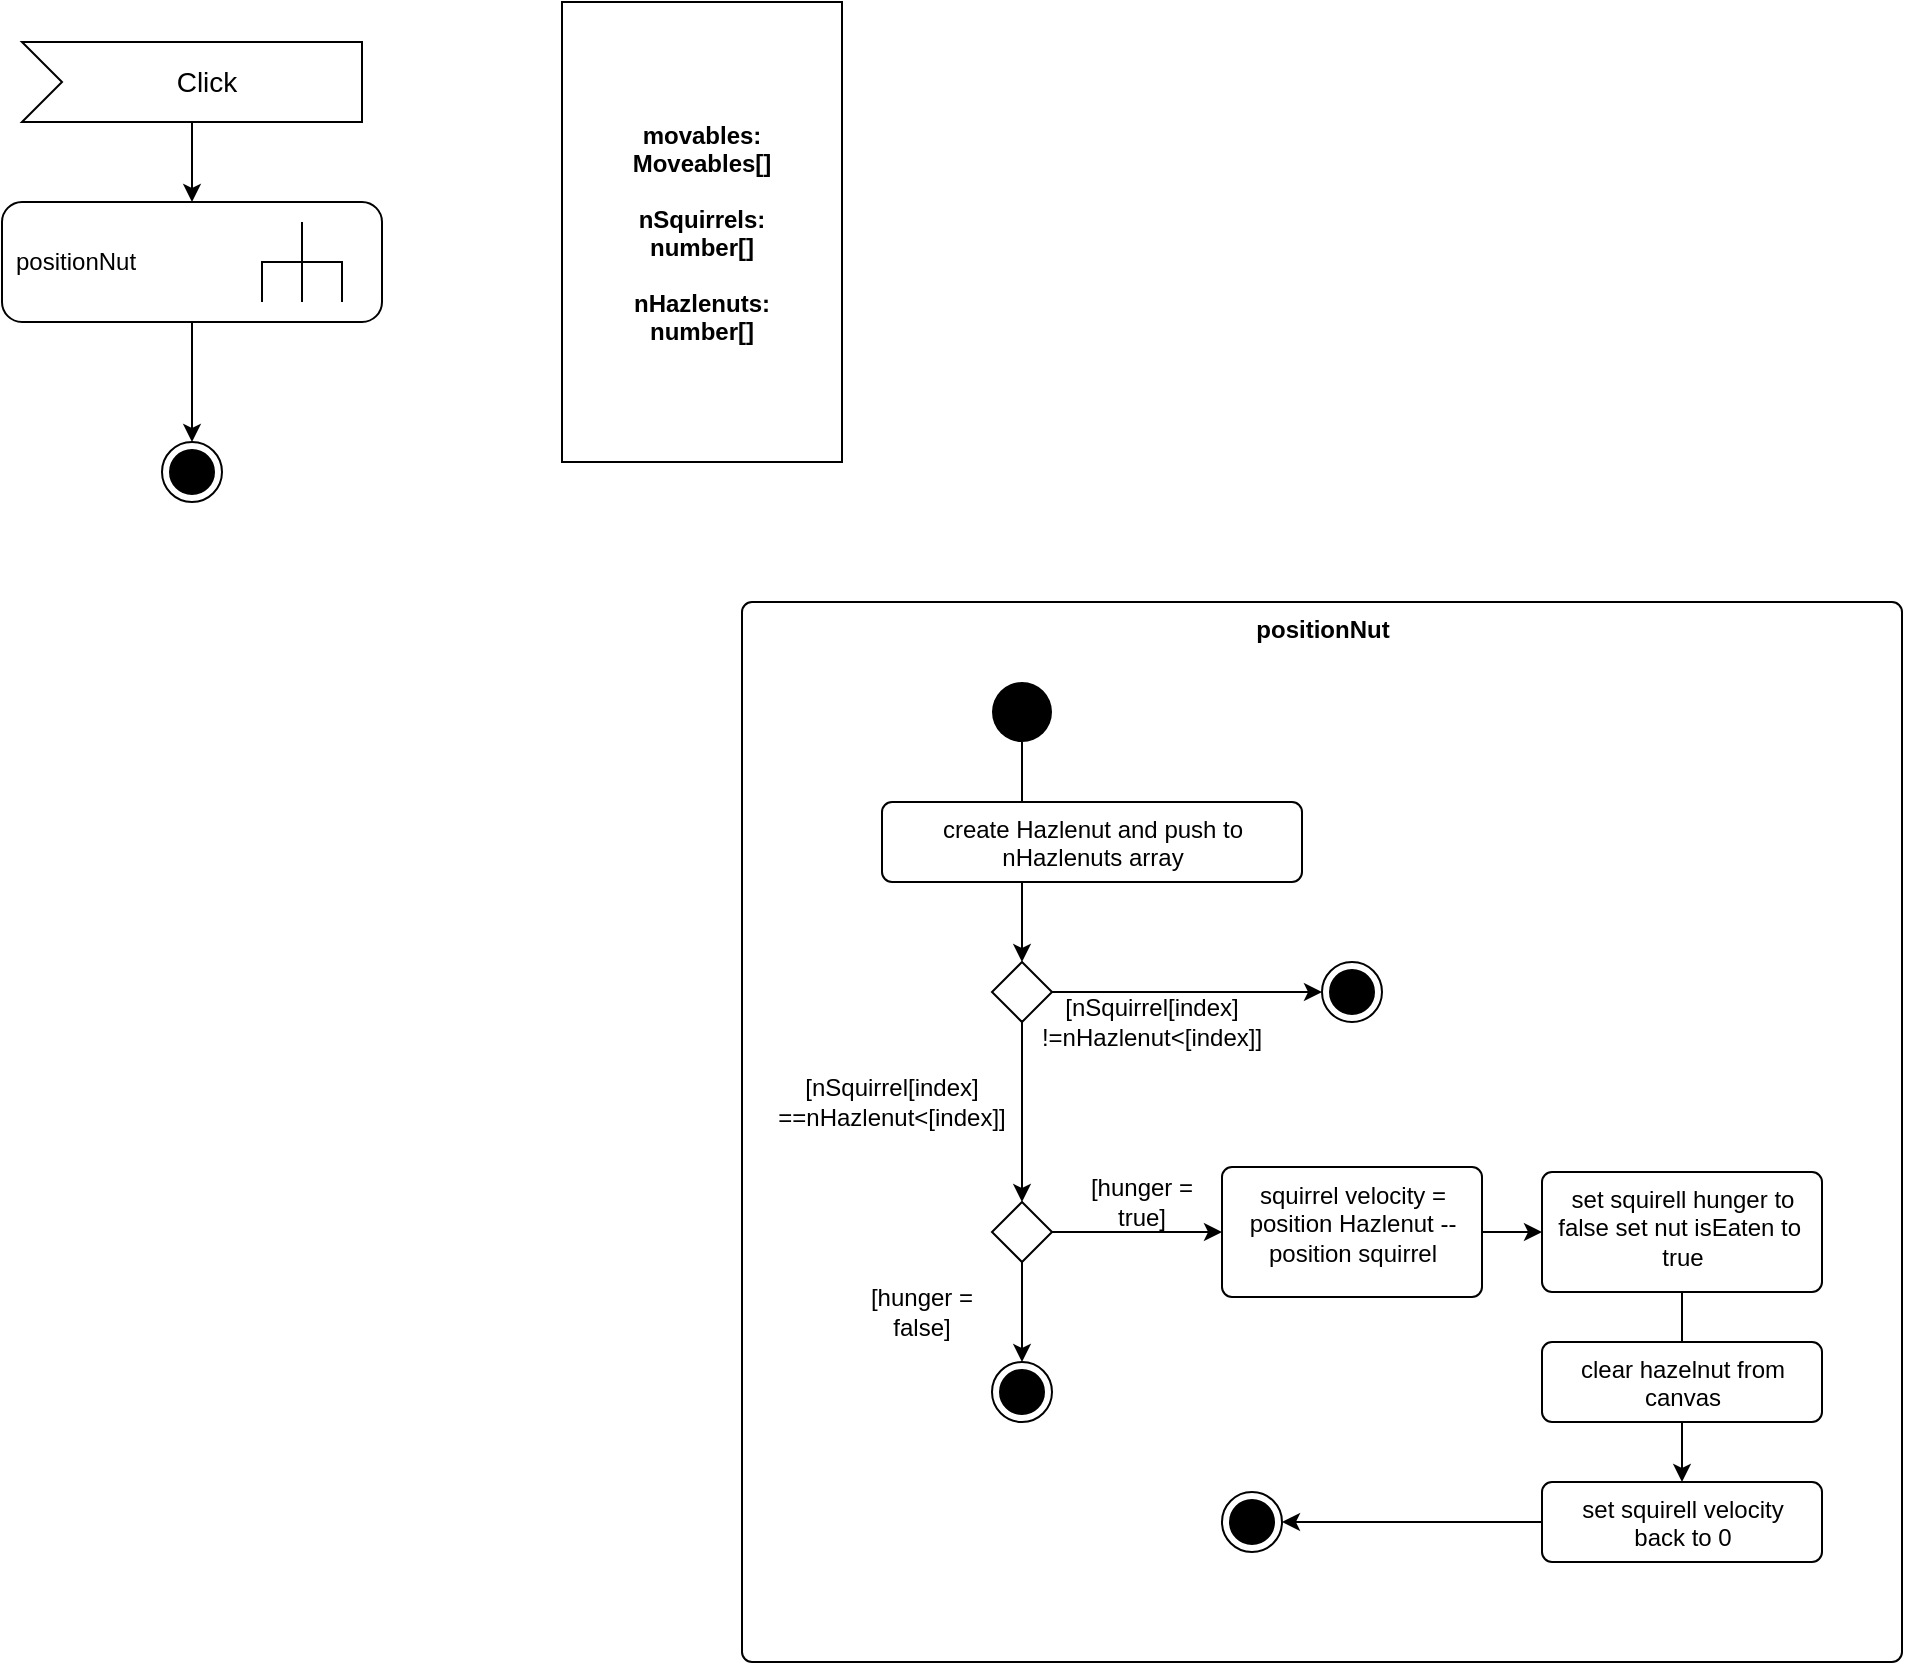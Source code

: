 <mxfile version="14.9.6" type="device"><diagram id="LanWJWgck6qd3QS6ryiC" name="Seite-1"><mxGraphModel dx="2036" dy="2396" grid="1" gridSize="10" guides="1" tooltips="1" connect="1" arrows="1" fold="1" page="1" pageScale="1" pageWidth="1169" pageHeight="827" math="0" shadow="0"><root><mxCell id="0"/><mxCell id="1" parent="0"/><mxCell id="AvuSd0agjAgo7lh1VoZS-4" value="" style="edgeStyle=orthogonalEdgeStyle;rounded=0;orthogonalLoop=1;jettySize=auto;html=1;" edge="1" parent="1" source="AvuSd0agjAgo7lh1VoZS-1" target="AvuSd0agjAgo7lh1VoZS-2"><mxGeometry relative="1" as="geometry"/></mxCell><mxCell id="AvuSd0agjAgo7lh1VoZS-1" value="Click" style="html=1;shape=mxgraph.infographic.ribbonSimple;notch1=20;notch2=0;align=center;verticalAlign=middle;fontSize=14;fontStyle=0;fillColor=#FFFFFF;flipH=0;spacingRight=0;spacingLeft=14;" vertex="1" parent="1"><mxGeometry x="120" y="40" width="170" height="40" as="geometry"/></mxCell><mxCell id="AvuSd0agjAgo7lh1VoZS-5" value="" style="edgeStyle=orthogonalEdgeStyle;rounded=0;orthogonalLoop=1;jettySize=auto;html=1;" edge="1" parent="1" source="AvuSd0agjAgo7lh1VoZS-2" target="AvuSd0agjAgo7lh1VoZS-3"><mxGeometry relative="1" as="geometry"/></mxCell><mxCell id="AvuSd0agjAgo7lh1VoZS-2" value="positionNut" style="shape=mxgraph.uml25.behaviorAction;html=1;rounded=1;absoluteArcSize=1;arcSize=10;align=left;spacingLeft=5;" vertex="1" parent="1"><mxGeometry x="110" y="120" width="190" height="60" as="geometry"/></mxCell><mxCell id="AvuSd0agjAgo7lh1VoZS-3" value="" style="ellipse;html=1;shape=endState;fillColor=#000000;strokeColor=#000000;" vertex="1" parent="1"><mxGeometry x="190" y="240" width="30" height="30" as="geometry"/></mxCell><mxCell id="AvuSd0agjAgo7lh1VoZS-6" value="movables:&#10;Moveables[]&#10;&#10;nSquirrels:&#10;number[]&#10;&#10;nHazlenuts:&#10;number[]" style="fontStyle=1;" vertex="1" parent="1"><mxGeometry x="390" y="20" width="140" height="230" as="geometry"/></mxCell><mxCell id="AvuSd0agjAgo7lh1VoZS-7" value="&lt;b&gt;positionNut&lt;/b&gt;" style="html=1;align=center;verticalAlign=top;rounded=1;absoluteArcSize=1;arcSize=10;dashed=0;" vertex="1" parent="1"><mxGeometry x="480" y="320" width="580" height="530" as="geometry"/></mxCell><mxCell id="AvuSd0agjAgo7lh1VoZS-18" value="" style="edgeStyle=orthogonalEdgeStyle;rounded=0;orthogonalLoop=1;jettySize=auto;html=1;" edge="1" parent="1" source="AvuSd0agjAgo7lh1VoZS-8" target="AvuSd0agjAgo7lh1VoZS-10"><mxGeometry relative="1" as="geometry"/></mxCell><mxCell id="AvuSd0agjAgo7lh1VoZS-8" value="" style="ellipse;fillColor=#000000;strokeColor=none;" vertex="1" parent="1"><mxGeometry x="605" y="360" width="30" height="30" as="geometry"/></mxCell><mxCell id="AvuSd0agjAgo7lh1VoZS-9" value="create Hazlenut and push to &lt;br&gt;nHazlenuts array" style="html=1;align=center;verticalAlign=top;rounded=1;absoluteArcSize=1;arcSize=10;dashed=0;" vertex="1" parent="1"><mxGeometry x="550" y="420" width="210" height="40" as="geometry"/></mxCell><mxCell id="AvuSd0agjAgo7lh1VoZS-19" value="" style="edgeStyle=orthogonalEdgeStyle;rounded=0;orthogonalLoop=1;jettySize=auto;html=1;" edge="1" parent="1" source="AvuSd0agjAgo7lh1VoZS-10" target="AvuSd0agjAgo7lh1VoZS-12"><mxGeometry relative="1" as="geometry"/></mxCell><mxCell id="AvuSd0agjAgo7lh1VoZS-24" style="edgeStyle=orthogonalEdgeStyle;rounded=0;orthogonalLoop=1;jettySize=auto;html=1;" edge="1" parent="1" source="AvuSd0agjAgo7lh1VoZS-10" target="AvuSd0agjAgo7lh1VoZS-11"><mxGeometry relative="1" as="geometry"/></mxCell><mxCell id="AvuSd0agjAgo7lh1VoZS-10" value="" style="rhombus;" vertex="1" parent="1"><mxGeometry x="605" y="500" width="30" height="30" as="geometry"/></mxCell><mxCell id="AvuSd0agjAgo7lh1VoZS-11" value="" style="ellipse;html=1;shape=endState;fillColor=#000000;strokeColor=#000000;" vertex="1" parent="1"><mxGeometry x="770" y="500" width="30" height="30" as="geometry"/></mxCell><mxCell id="AvuSd0agjAgo7lh1VoZS-21" value="" style="edgeStyle=orthogonalEdgeStyle;rounded=0;orthogonalLoop=1;jettySize=auto;html=1;" edge="1" parent="1" source="AvuSd0agjAgo7lh1VoZS-12" target="AvuSd0agjAgo7lh1VoZS-20"><mxGeometry relative="1" as="geometry"/></mxCell><mxCell id="AvuSd0agjAgo7lh1VoZS-22" value="" style="edgeStyle=orthogonalEdgeStyle;rounded=0;orthogonalLoop=1;jettySize=auto;html=1;" edge="1" parent="1" source="AvuSd0agjAgo7lh1VoZS-12" target="AvuSd0agjAgo7lh1VoZS-13"><mxGeometry relative="1" as="geometry"/></mxCell><mxCell id="AvuSd0agjAgo7lh1VoZS-12" value="" style="rhombus;" vertex="1" parent="1"><mxGeometry x="605" y="620" width="30" height="30" as="geometry"/></mxCell><mxCell id="AvuSd0agjAgo7lh1VoZS-23" value="" style="edgeStyle=orthogonalEdgeStyle;rounded=0;orthogonalLoop=1;jettySize=auto;html=1;" edge="1" parent="1" source="AvuSd0agjAgo7lh1VoZS-13" target="AvuSd0agjAgo7lh1VoZS-14"><mxGeometry relative="1" as="geometry"/></mxCell><mxCell id="AvuSd0agjAgo7lh1VoZS-13" value="squirrel velocity =&lt;br&gt;position Hazlenut --&lt;br&gt;position squirrel" style="html=1;align=center;verticalAlign=top;rounded=1;absoluteArcSize=1;arcSize=10;dashed=0;" vertex="1" parent="1"><mxGeometry x="720" y="602.5" width="130" height="65" as="geometry"/></mxCell><mxCell id="AvuSd0agjAgo7lh1VoZS-25" value="" style="edgeStyle=orthogonalEdgeStyle;rounded=0;orthogonalLoop=1;jettySize=auto;html=1;" edge="1" parent="1" source="AvuSd0agjAgo7lh1VoZS-14" target="AvuSd0agjAgo7lh1VoZS-16"><mxGeometry relative="1" as="geometry"/></mxCell><mxCell id="AvuSd0agjAgo7lh1VoZS-14" value="set squirell hunger to&lt;br&gt;false set nut isEaten to&amp;nbsp;&lt;br&gt;true" style="html=1;align=center;verticalAlign=top;rounded=1;absoluteArcSize=1;arcSize=10;dashed=0;" vertex="1" parent="1"><mxGeometry x="880" y="605" width="140" height="60" as="geometry"/></mxCell><mxCell id="AvuSd0agjAgo7lh1VoZS-15" value="clear hazelnut from&lt;br&gt;canvas" style="html=1;align=center;verticalAlign=top;rounded=1;absoluteArcSize=1;arcSize=10;dashed=0;" vertex="1" parent="1"><mxGeometry x="880" y="690" width="140" height="40" as="geometry"/></mxCell><mxCell id="AvuSd0agjAgo7lh1VoZS-26" value="" style="edgeStyle=orthogonalEdgeStyle;rounded=0;orthogonalLoop=1;jettySize=auto;html=1;" edge="1" parent="1" source="AvuSd0agjAgo7lh1VoZS-16" target="AvuSd0agjAgo7lh1VoZS-17"><mxGeometry relative="1" as="geometry"/></mxCell><mxCell id="AvuSd0agjAgo7lh1VoZS-16" value="set squirell velocity&lt;br&gt;back to 0" style="html=1;align=center;verticalAlign=top;rounded=1;absoluteArcSize=1;arcSize=10;dashed=0;" vertex="1" parent="1"><mxGeometry x="880" y="760" width="140" height="40" as="geometry"/></mxCell><mxCell id="AvuSd0agjAgo7lh1VoZS-17" value="" style="ellipse;html=1;shape=endState;fillColor=#000000;strokeColor=#000000;" vertex="1" parent="1"><mxGeometry x="720" y="765" width="30" height="30" as="geometry"/></mxCell><mxCell id="AvuSd0agjAgo7lh1VoZS-20" value="" style="ellipse;html=1;shape=endState;fillColor=#000000;strokeColor=#000000;" vertex="1" parent="1"><mxGeometry x="605" y="700" width="30" height="30" as="geometry"/></mxCell><mxCell id="AvuSd0agjAgo7lh1VoZS-27" value="[hunger =&lt;br&gt;true]" style="text;html=1;strokeColor=none;fillColor=none;align=center;verticalAlign=middle;whiteSpace=wrap;rounded=0;" vertex="1" parent="1"><mxGeometry x="630" y="610" width="100" height="20" as="geometry"/></mxCell><mxCell id="AvuSd0agjAgo7lh1VoZS-28" value="[nSquirrel[index]&lt;br&gt;!=nHazlenut&amp;lt;[index]]" style="text;html=1;strokeColor=none;fillColor=none;align=center;verticalAlign=middle;whiteSpace=wrap;rounded=0;" vertex="1" parent="1"><mxGeometry x="635" y="480" width="100" height="100" as="geometry"/></mxCell><mxCell id="AvuSd0agjAgo7lh1VoZS-29" value="[nSquirrel[index]&lt;br&gt;==nHazlenut&amp;lt;[index]]" style="text;html=1;strokeColor=none;fillColor=none;align=center;verticalAlign=middle;whiteSpace=wrap;rounded=0;" vertex="1" parent="1"><mxGeometry x="505" y="520" width="100" height="100" as="geometry"/></mxCell><mxCell id="AvuSd0agjAgo7lh1VoZS-30" value="[hunger =&lt;br&gt;false]" style="text;html=1;strokeColor=none;fillColor=none;align=center;verticalAlign=middle;whiteSpace=wrap;rounded=0;" vertex="1" parent="1"><mxGeometry x="520" y="665" width="100" height="20" as="geometry"/></mxCell></root></mxGraphModel></diagram></mxfile>